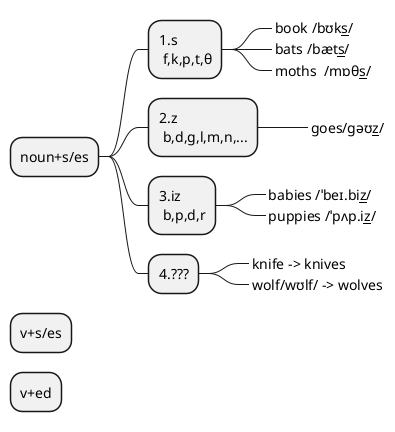 @startmindmap

* noun+s/es
** 1.s \n f,k,p,t,θ
***_ book /bʊk__s__/
***_ bats /bæt__s__/
***_ moths  /mɒθ__s__/
** 2.z \n b,d,g,l,m,n,...
***_ goes/ɡəʊ__z__/
** 3.iz \n b,p,d,r
***_ babies /ˈbeɪ.bi__z__/
***_ puppies /ˈpʌp.i__z__/
** 4.???
***_ knife -> knives
***_ wolf/wʊlf/ -> wolves

* v+s/es
* v+ed

@endmindmap
